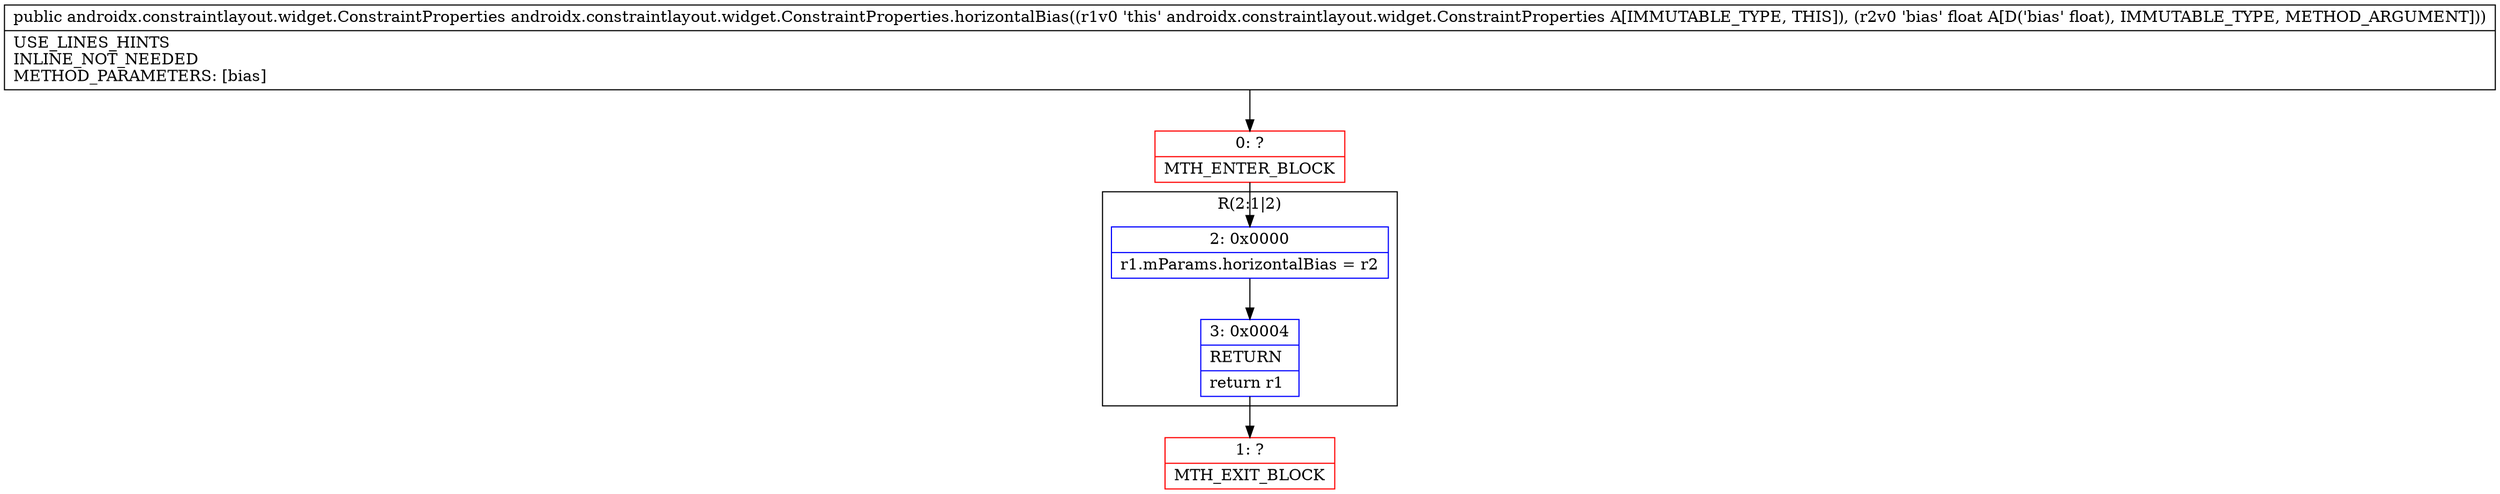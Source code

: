digraph "CFG forandroidx.constraintlayout.widget.ConstraintProperties.horizontalBias(F)Landroidx\/constraintlayout\/widget\/ConstraintProperties;" {
subgraph cluster_Region_223583422 {
label = "R(2:1|2)";
node [shape=record,color=blue];
Node_2 [shape=record,label="{2\:\ 0x0000|r1.mParams.horizontalBias = r2\l}"];
Node_3 [shape=record,label="{3\:\ 0x0004|RETURN\l|return r1\l}"];
}
Node_0 [shape=record,color=red,label="{0\:\ ?|MTH_ENTER_BLOCK\l}"];
Node_1 [shape=record,color=red,label="{1\:\ ?|MTH_EXIT_BLOCK\l}"];
MethodNode[shape=record,label="{public androidx.constraintlayout.widget.ConstraintProperties androidx.constraintlayout.widget.ConstraintProperties.horizontalBias((r1v0 'this' androidx.constraintlayout.widget.ConstraintProperties A[IMMUTABLE_TYPE, THIS]), (r2v0 'bias' float A[D('bias' float), IMMUTABLE_TYPE, METHOD_ARGUMENT]))  | USE_LINES_HINTS\lINLINE_NOT_NEEDED\lMETHOD_PARAMETERS: [bias]\l}"];
MethodNode -> Node_0;Node_2 -> Node_3;
Node_3 -> Node_1;
Node_0 -> Node_2;
}

